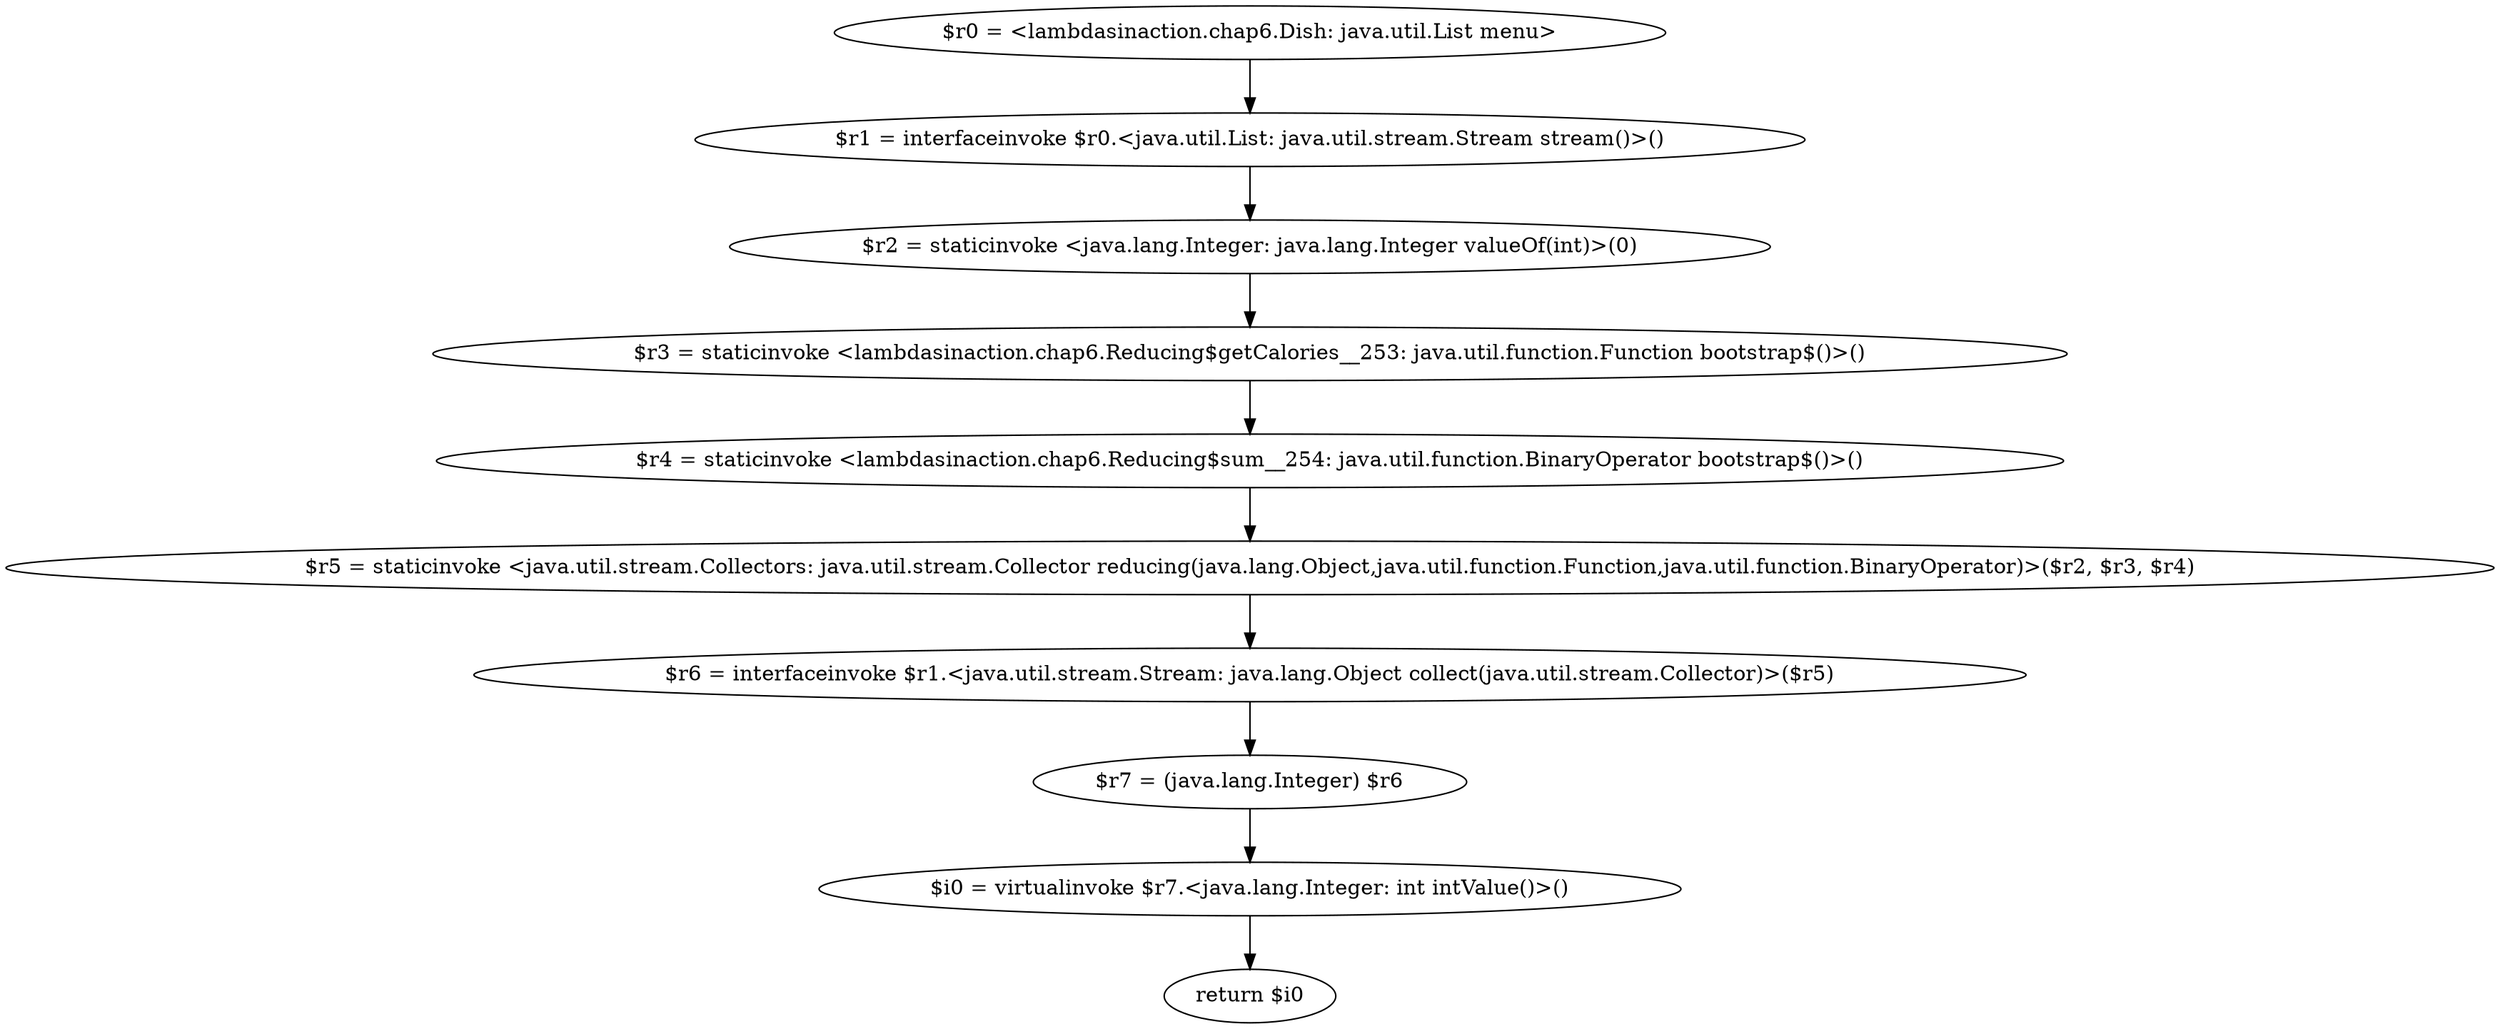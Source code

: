 digraph "unitGraph" {
    "$r0 = <lambdasinaction.chap6.Dish: java.util.List menu>"
    "$r1 = interfaceinvoke $r0.<java.util.List: java.util.stream.Stream stream()>()"
    "$r2 = staticinvoke <java.lang.Integer: java.lang.Integer valueOf(int)>(0)"
    "$r3 = staticinvoke <lambdasinaction.chap6.Reducing$getCalories__253: java.util.function.Function bootstrap$()>()"
    "$r4 = staticinvoke <lambdasinaction.chap6.Reducing$sum__254: java.util.function.BinaryOperator bootstrap$()>()"
    "$r5 = staticinvoke <java.util.stream.Collectors: java.util.stream.Collector reducing(java.lang.Object,java.util.function.Function,java.util.function.BinaryOperator)>($r2, $r3, $r4)"
    "$r6 = interfaceinvoke $r1.<java.util.stream.Stream: java.lang.Object collect(java.util.stream.Collector)>($r5)"
    "$r7 = (java.lang.Integer) $r6"
    "$i0 = virtualinvoke $r7.<java.lang.Integer: int intValue()>()"
    "return $i0"
    "$r0 = <lambdasinaction.chap6.Dish: java.util.List menu>"->"$r1 = interfaceinvoke $r0.<java.util.List: java.util.stream.Stream stream()>()";
    "$r1 = interfaceinvoke $r0.<java.util.List: java.util.stream.Stream stream()>()"->"$r2 = staticinvoke <java.lang.Integer: java.lang.Integer valueOf(int)>(0)";
    "$r2 = staticinvoke <java.lang.Integer: java.lang.Integer valueOf(int)>(0)"->"$r3 = staticinvoke <lambdasinaction.chap6.Reducing$getCalories__253: java.util.function.Function bootstrap$()>()";
    "$r3 = staticinvoke <lambdasinaction.chap6.Reducing$getCalories__253: java.util.function.Function bootstrap$()>()"->"$r4 = staticinvoke <lambdasinaction.chap6.Reducing$sum__254: java.util.function.BinaryOperator bootstrap$()>()";
    "$r4 = staticinvoke <lambdasinaction.chap6.Reducing$sum__254: java.util.function.BinaryOperator bootstrap$()>()"->"$r5 = staticinvoke <java.util.stream.Collectors: java.util.stream.Collector reducing(java.lang.Object,java.util.function.Function,java.util.function.BinaryOperator)>($r2, $r3, $r4)";
    "$r5 = staticinvoke <java.util.stream.Collectors: java.util.stream.Collector reducing(java.lang.Object,java.util.function.Function,java.util.function.BinaryOperator)>($r2, $r3, $r4)"->"$r6 = interfaceinvoke $r1.<java.util.stream.Stream: java.lang.Object collect(java.util.stream.Collector)>($r5)";
    "$r6 = interfaceinvoke $r1.<java.util.stream.Stream: java.lang.Object collect(java.util.stream.Collector)>($r5)"->"$r7 = (java.lang.Integer) $r6";
    "$r7 = (java.lang.Integer) $r6"->"$i0 = virtualinvoke $r7.<java.lang.Integer: int intValue()>()";
    "$i0 = virtualinvoke $r7.<java.lang.Integer: int intValue()>()"->"return $i0";
}
